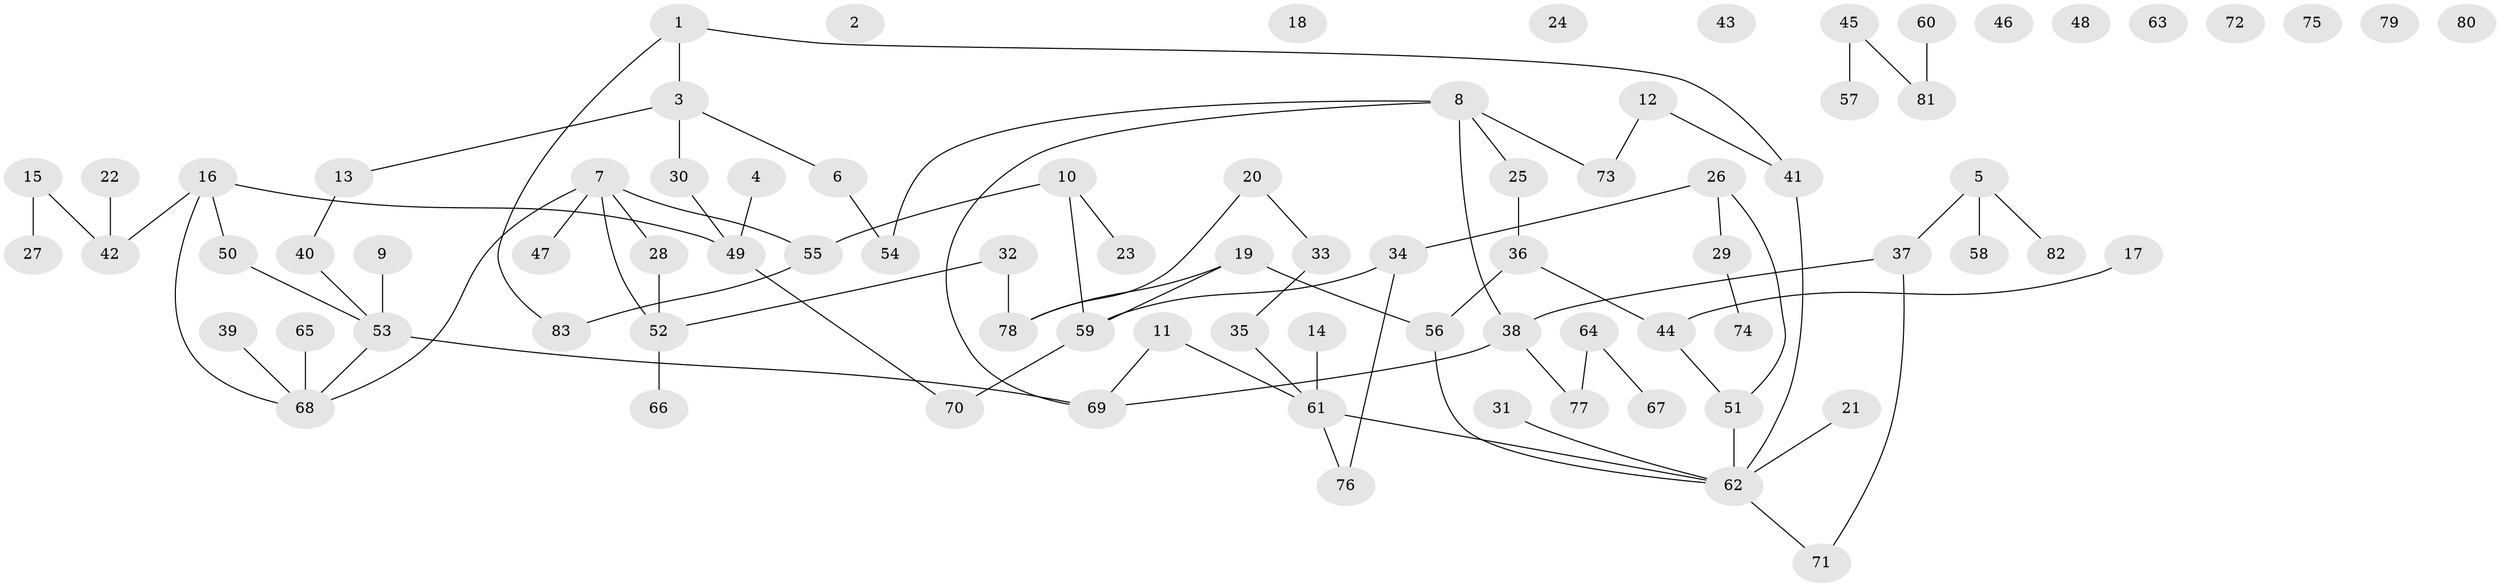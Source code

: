 // coarse degree distribution, {5: 0.024390243902439025, 2: 0.2926829268292683, 3: 0.24390243902439024, 6: 0.04878048780487805, 1: 0.21951219512195122, 4: 0.17073170731707318}
// Generated by graph-tools (version 1.1) at 2025/35/03/04/25 23:35:46]
// undirected, 83 vertices, 87 edges
graph export_dot {
  node [color=gray90,style=filled];
  1;
  2;
  3;
  4;
  5;
  6;
  7;
  8;
  9;
  10;
  11;
  12;
  13;
  14;
  15;
  16;
  17;
  18;
  19;
  20;
  21;
  22;
  23;
  24;
  25;
  26;
  27;
  28;
  29;
  30;
  31;
  32;
  33;
  34;
  35;
  36;
  37;
  38;
  39;
  40;
  41;
  42;
  43;
  44;
  45;
  46;
  47;
  48;
  49;
  50;
  51;
  52;
  53;
  54;
  55;
  56;
  57;
  58;
  59;
  60;
  61;
  62;
  63;
  64;
  65;
  66;
  67;
  68;
  69;
  70;
  71;
  72;
  73;
  74;
  75;
  76;
  77;
  78;
  79;
  80;
  81;
  82;
  83;
  1 -- 3;
  1 -- 41;
  1 -- 83;
  3 -- 6;
  3 -- 13;
  3 -- 30;
  4 -- 49;
  5 -- 37;
  5 -- 58;
  5 -- 82;
  6 -- 54;
  7 -- 28;
  7 -- 47;
  7 -- 52;
  7 -- 55;
  7 -- 68;
  8 -- 25;
  8 -- 38;
  8 -- 54;
  8 -- 69;
  8 -- 73;
  9 -- 53;
  10 -- 23;
  10 -- 55;
  10 -- 59;
  11 -- 61;
  11 -- 69;
  12 -- 41;
  12 -- 73;
  13 -- 40;
  14 -- 61;
  15 -- 27;
  15 -- 42;
  16 -- 42;
  16 -- 49;
  16 -- 50;
  16 -- 68;
  17 -- 44;
  19 -- 56;
  19 -- 59;
  19 -- 78;
  20 -- 33;
  20 -- 78;
  21 -- 62;
  22 -- 42;
  25 -- 36;
  26 -- 29;
  26 -- 34;
  26 -- 51;
  28 -- 52;
  29 -- 74;
  30 -- 49;
  31 -- 62;
  32 -- 52;
  32 -- 78;
  33 -- 35;
  34 -- 59;
  34 -- 76;
  35 -- 61;
  36 -- 44;
  36 -- 56;
  37 -- 38;
  37 -- 71;
  38 -- 69;
  38 -- 77;
  39 -- 68;
  40 -- 53;
  41 -- 62;
  44 -- 51;
  45 -- 57;
  45 -- 81;
  49 -- 70;
  50 -- 53;
  51 -- 62;
  52 -- 66;
  53 -- 68;
  53 -- 69;
  55 -- 83;
  56 -- 62;
  59 -- 70;
  60 -- 81;
  61 -- 62;
  61 -- 76;
  62 -- 71;
  64 -- 67;
  64 -- 77;
  65 -- 68;
}
